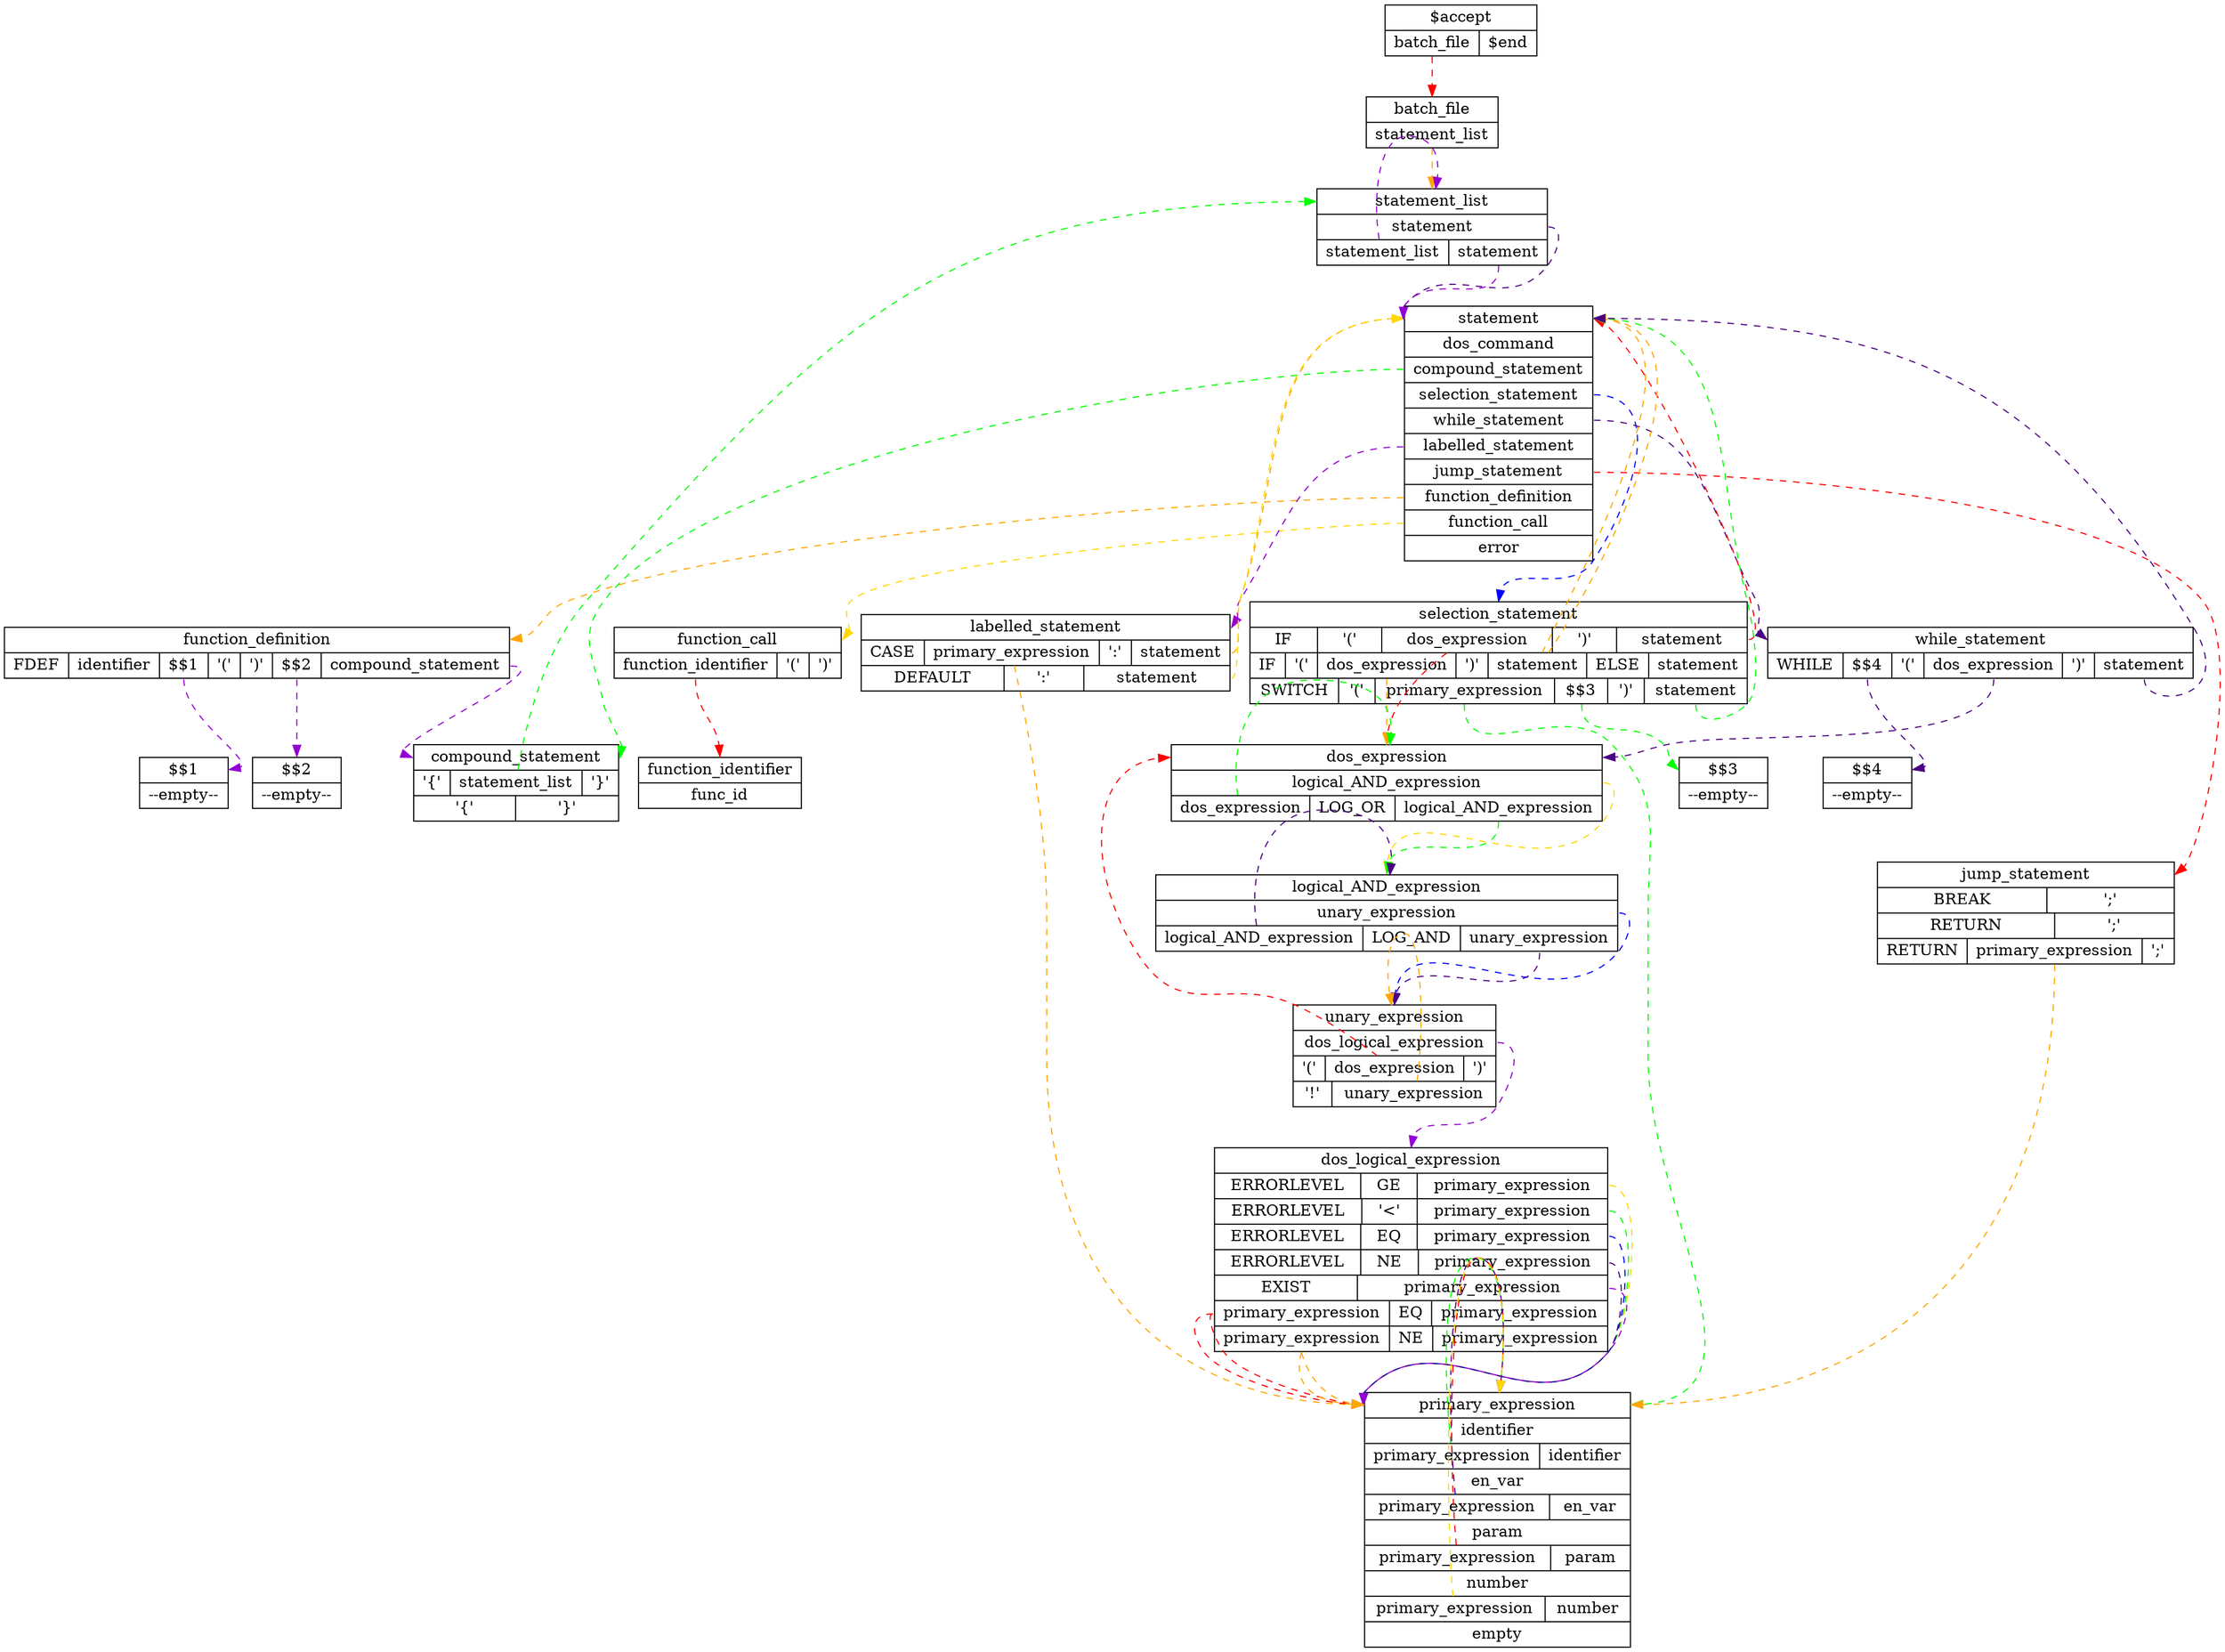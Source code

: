 /*
 yOutputMarkup y.output
 Jun  8 2015 14:33:54
*/
digraph G { title="y.output"
compound="true"

"$accept"[shape=record label="{<def>$accept|{<batch_file_0>batch_file|$end}}"];
"batch_file"[shape=record label="{<def>batch_file|{<statement_list_1>statement_list}}"];
"statement"[shape=record label="{<def>statement|{dos_command}|{<compound_statement_3>compound_statement}|{<selection_statement_4>selection_statement}|{<while_statement_5>while_statement}|{<labelled_statement_6>labelled_statement}|{<jump_statement_7>jump_statement}|{<function_definition_8>function_definition}|{<function_call_9>function_call}|{error}}"];
"$$1"[shape=record label="{<def>$$1|{--empty--}}"];
"$$2"[shape=record label="{<def>$$2|{--empty--}}"];
"function_definition"[shape=record label="{<def>function_definition|{FDEF|identifier|<$$1_13>$$1|'('|')'|<$$2_13>$$2|<compound_statement_13>compound_statement}}"];
"function_call"[shape=record label="{<def>function_call|{<function_identifier_14>function_identifier|'('|')'}}"];
"labelled_statement"[shape=record label="{<def>labelled_statement|{CASE|<primary_expression_15>primary_expression|':'|<statement_15>statement}|{DEFAULT|':'|<statement_16>statement}}"];
"compound_statement"[shape=record label="{<def>compound_statement|{\'\{\'|<statement_list_17>statement_list|\'\}\'}|{\'\{\'|\'\}\'}}"];
"statement_list"[shape=record label="{<def>statement_list|{<statement_19>statement}|{<statement_list_20>statement_list|<statement_20>statement}}"];
"selection_statement"[shape=record label="{<def>selection_statement|{IF|'('|<dos_expression_21>dos_expression|')'|<statement_21>statement}|{IF|'('|<dos_expression_22>dos_expression|')'|<statement_22>statement|ELSE|<statement_22>statement}|{SWITCH|'('|<primary_expression_24>primary_expression|<$$3_24>$$3|')'|<statement_24>statement}}"];
"$$3"[shape=record label="{<def>$$3|{--empty--}}"];
"$$4"[shape=record label="{<def>$$4|{--empty--}}"];
"while_statement"[shape=record label="{<def>while_statement|{WHILE|<$$4_26>$$4|'('|<dos_expression_26>dos_expression|')'|<statement_26>statement}}"];
"jump_statement"[shape=record label="{<def>jump_statement|{BREAK|';'}|{RETURN|';'}|{RETURN|<primary_expression_29>primary_expression|';'}}"];
"dos_expression"[shape=record label="{<def>dos_expression|{<logical_AND_expression_30>logical_AND_expression}|{<dos_expression_31>dos_expression|LOG_OR|<logical_AND_expression_31>logical_AND_expression}}"];
"logical_AND_expression"[shape=record label="{<def>logical_AND_expression|{<unary_expression_32>unary_expression}|{<logical_AND_expression_33>logical_AND_expression|LOG_AND|<unary_expression_33>unary_expression}}"];
"unary_expression"[shape=record label="{<def>unary_expression|{<dos_logical_expression_34>dos_logical_expression}|{'('|<dos_expression_35>dos_expression|')'}|{'!'|<unary_expression_36>unary_expression}}"];
"dos_logical_expression"[shape=record label="{<def>dos_logical_expression|{ERRORLEVEL|GE|<primary_expression_37>primary_expression}|{ERRORLEVEL|\'\<\'|<primary_expression_38>primary_expression}|{ERRORLEVEL|EQ|<primary_expression_39>primary_expression}|{ERRORLEVEL|NE|<primary_expression_40>primary_expression}|{EXIST|<primary_expression_41>primary_expression}|{<primary_expression_42>primary_expression|EQ|<primary_expression_42>primary_expression}|{<primary_expression_43>primary_expression|NE|<primary_expression_43>primary_expression}}"];
"primary_expression"[shape=record label="{<def>primary_expression|{identifier}|{<primary_expression_45>primary_expression|identifier}|{en_var}|{<primary_expression_47>primary_expression|en_var}|{param}|{<primary_expression_49>primary_expression|param}|{number}|{<primary_expression_51>primary_expression|number}|{empty}}"];
"function_identifier"[shape=record label="{<def>function_identifier|{func_id}}"];
"$accept":"batch_file_0" -> "batch_file":def [color = red style = dashed];
"batch_file":"statement_list_1" -> "statement_list":def [color = orange style = dashed];
"statement":"compound_statement_3" -> "compound_statement":def [color = green style = dashed];
"statement":"selection_statement_4" -> "selection_statement":def [color = blue style = dashed];
"statement":"while_statement_5" -> "while_statement":def [color = indigo style = dashed];
"statement":"labelled_statement_6" -> "labelled_statement":def [color = darkviolet style = dashed];
"statement":"jump_statement_7" -> "jump_statement":def [color = red style = dashed];
"statement":"function_definition_8" -> "function_definition":def [color = orange style = dashed];
"statement":"function_call_9" -> "function_call":def [color = gold style = dashed];
"function_definition":"$$1_13" -> "$$1":def [color = darkviolet style = dashed];
"function_definition":"$$2_13" -> "$$2":def [color = darkviolet style = dashed];
"function_definition":"compound_statement_13" -> "compound_statement":def [color = darkviolet style = dashed];
"function_call":"function_identifier_14" -> "function_identifier":def [color = red style = dashed];
"labelled_statement":"primary_expression_15" -> "primary_expression":def [color = orange style = dashed];
"labelled_statement":"statement_15" -> "statement":def [color = orange style = dashed];
"labelled_statement":"statement_16" -> "statement":def [color = gold style = dashed];
"compound_statement":"statement_list_17" -> "statement_list":def [color = green style = dashed];
"statement_list":"statement_19" -> "statement":def [color = indigo style = dashed];
"statement_list":"statement_list_20" -> "statement_list":def [color = darkviolet style = dashed];
"statement_list":"statement_20" -> "statement":def [color = darkviolet style = dashed];
"selection_statement":"dos_expression_21" -> "dos_expression":def [color = red style = dashed];
"selection_statement":"statement_21" -> "statement":def [color = red style = dashed];
"selection_statement":"dos_expression_22" -> "dos_expression":def [color = orange style = dashed];
"selection_statement":"statement_22" -> "statement":def [color = orange style = dashed];
"selection_statement":"statement_22" -> "statement":def [color = orange style = dashed];
"selection_statement":"primary_expression_24" -> "primary_expression":def [color = green style = dashed];
"selection_statement":"$$3_24" -> "$$3":def [color = green style = dashed];
"selection_statement":"statement_24" -> "statement":def [color = green style = dashed];
"while_statement":"$$4_26" -> "$$4":def [color = indigo style = dashed];
"while_statement":"dos_expression_26" -> "dos_expression":def [color = indigo style = dashed];
"while_statement":"statement_26" -> "statement":def [color = indigo style = dashed];
"jump_statement":"primary_expression_29" -> "primary_expression":def [color = orange style = dashed];
"dos_expression":"logical_AND_expression_30" -> "logical_AND_expression":def [color = gold style = dashed];
"dos_expression":"dos_expression_31" -> "dos_expression":def [color = green style = dashed];
"dos_expression":"logical_AND_expression_31" -> "logical_AND_expression":def [color = green style = dashed];
"logical_AND_expression":"unary_expression_32" -> "unary_expression":def [color = blue style = dashed];
"logical_AND_expression":"logical_AND_expression_33" -> "logical_AND_expression":def [color = indigo style = dashed];
"logical_AND_expression":"unary_expression_33" -> "unary_expression":def [color = indigo style = dashed];
"unary_expression":"dos_logical_expression_34" -> "dos_logical_expression":def [color = darkviolet style = dashed];
"unary_expression":"dos_expression_35" -> "dos_expression":def [color = red style = dashed];
"unary_expression":"unary_expression_36" -> "unary_expression":def [color = orange style = dashed];
"dos_logical_expression":"primary_expression_37" -> "primary_expression":def [color = gold style = dashed];
"dos_logical_expression":"primary_expression_38" -> "primary_expression":def [color = green style = dashed];
"dos_logical_expression":"primary_expression_39" -> "primary_expression":def [color = blue style = dashed];
"dos_logical_expression":"primary_expression_40" -> "primary_expression":def [color = indigo style = dashed];
"dos_logical_expression":"primary_expression_41" -> "primary_expression":def [color = darkviolet style = dashed];
"dos_logical_expression":"primary_expression_42" -> "primary_expression":def [color = red style = dashed];
"dos_logical_expression":"primary_expression_42" -> "primary_expression":def [color = red style = dashed];
"dos_logical_expression":"primary_expression_43" -> "primary_expression":def [color = orange style = dashed];
"dos_logical_expression":"primary_expression_43" -> "primary_expression":def [color = orange style = dashed];
"primary_expression":"primary_expression_45" -> "primary_expression":def [color = green style = dashed];
"primary_expression":"primary_expression_47" -> "primary_expression":def [color = indigo style = dashed];
"primary_expression":"primary_expression_49" -> "primary_expression":def [color = red style = dashed];
"primary_expression":"primary_expression_51" -> "primary_expression":def [color = gold style = dashed];
}

